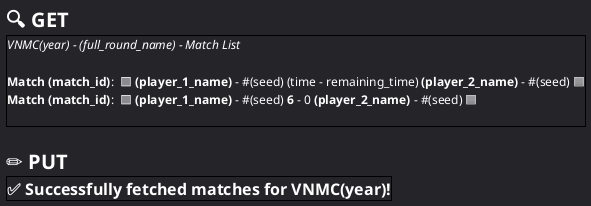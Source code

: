 @startsalt matches
	<style>
		saltDiagram {
			BackgroundColor #242429
		}
	</style>
	{
		= <color:#ffffff>🔍 GET
		{+
			==== <color:#ffffff>VNMC(year) - (full_round_name) - Match List
			.
			<color:#ffffff>**Match (match_id)**:  🟥 **(player_1_name)** - #(seed) (time - remaining_time) **(player_2_name)** - #(seed) 🟦
			<color:#ffffff>**Match (match_id)**:  🟥 **(player_1_name)** - #(seed) **6** - 0 **(player_2_name)** - #(seed) 🟦 /' if match is completed '/
			/' rest of matches '/.
		}
		.
		= <color:#ffffff>✏️ PUT
		{+
			== <color:#ffffff>✅ Successfully fetched matches for VNMC(year)!	
		}
	}
@endsalt